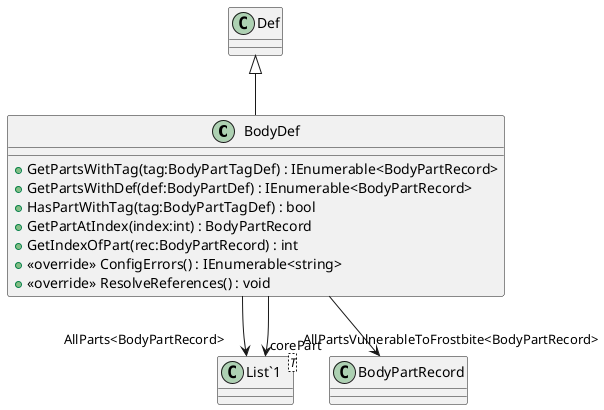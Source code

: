 @startuml
class BodyDef {
    + GetPartsWithTag(tag:BodyPartTagDef) : IEnumerable<BodyPartRecord>
    + GetPartsWithDef(def:BodyPartDef) : IEnumerable<BodyPartRecord>
    + HasPartWithTag(tag:BodyPartTagDef) : bool
    + GetPartAtIndex(index:int) : BodyPartRecord
    + GetIndexOfPart(rec:BodyPartRecord) : int
    + <<override>> ConfigErrors() : IEnumerable<string>
    + <<override>> ResolveReferences() : void
}
class "List`1"<T> {
}
Def <|-- BodyDef
BodyDef --> "corePart" BodyPartRecord
BodyDef --> "AllParts<BodyPartRecord>" "List`1"
BodyDef --> "AllPartsVulnerableToFrostbite<BodyPartRecord>" "List`1"
@enduml
